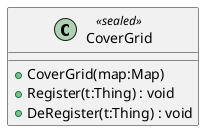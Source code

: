 @startuml
class CoverGrid <<sealed>> {
    + CoverGrid(map:Map)
    + Register(t:Thing) : void
    + DeRegister(t:Thing) : void
}
@enduml
